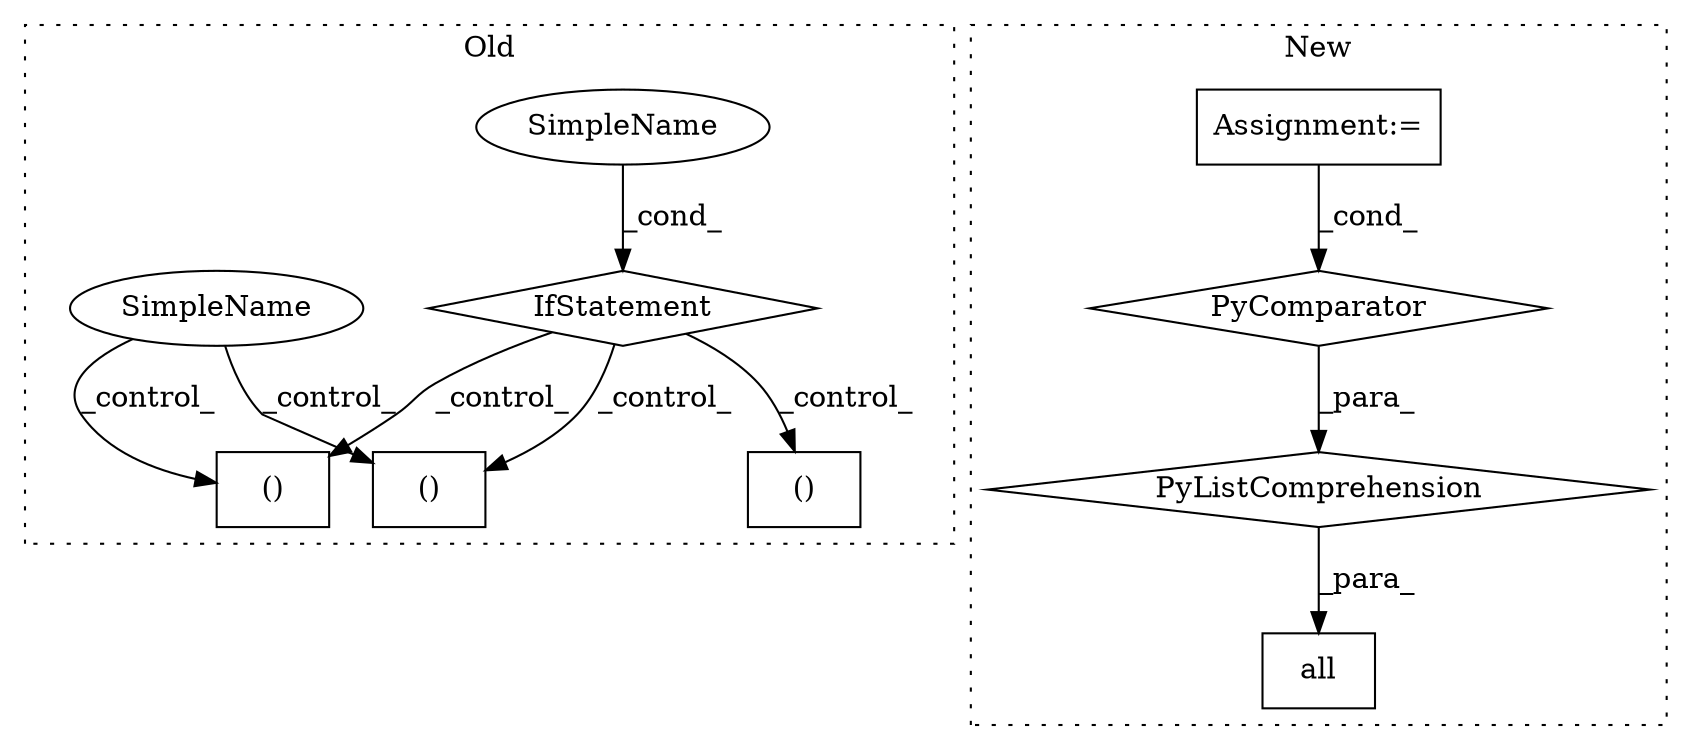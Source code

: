 digraph G {
subgraph cluster0 {
1 [label="()" a="106" s="2703" l="23" shape="box"];
6 [label="IfStatement" a="25" s="2664,2682" l="4,2" shape="diamond"];
7 [label="SimpleName" a="42" s="" l="" shape="ellipse"];
8 [label="()" a="106" s="2981" l="23" shape="box"];
9 [label="SimpleName" a="42" s="" l="" shape="ellipse"];
10 [label="()" a="106" s="2945" l="23" shape="box"];
label = "Old";
style="dotted";
}
subgraph cluster1 {
2 [label="all" a="32" s="2713,2863" l="19,-5" shape="box"];
3 [label="Assignment:=" a="7" s="2831" l="24" shape="box"];
4 [label="PyComparator" a="113" s="2831" l="24" shape="diamond"];
5 [label="PyListComprehension" a="109" s="2732" l="131" shape="diamond"];
label = "New";
style="dotted";
}
3 -> 4 [label="_cond_"];
4 -> 5 [label="_para_"];
5 -> 2 [label="_para_"];
6 -> 10 [label="_control_"];
6 -> 1 [label="_control_"];
6 -> 8 [label="_control_"];
7 -> 6 [label="_cond_"];
9 -> 10 [label="_control_"];
9 -> 8 [label="_control_"];
}
